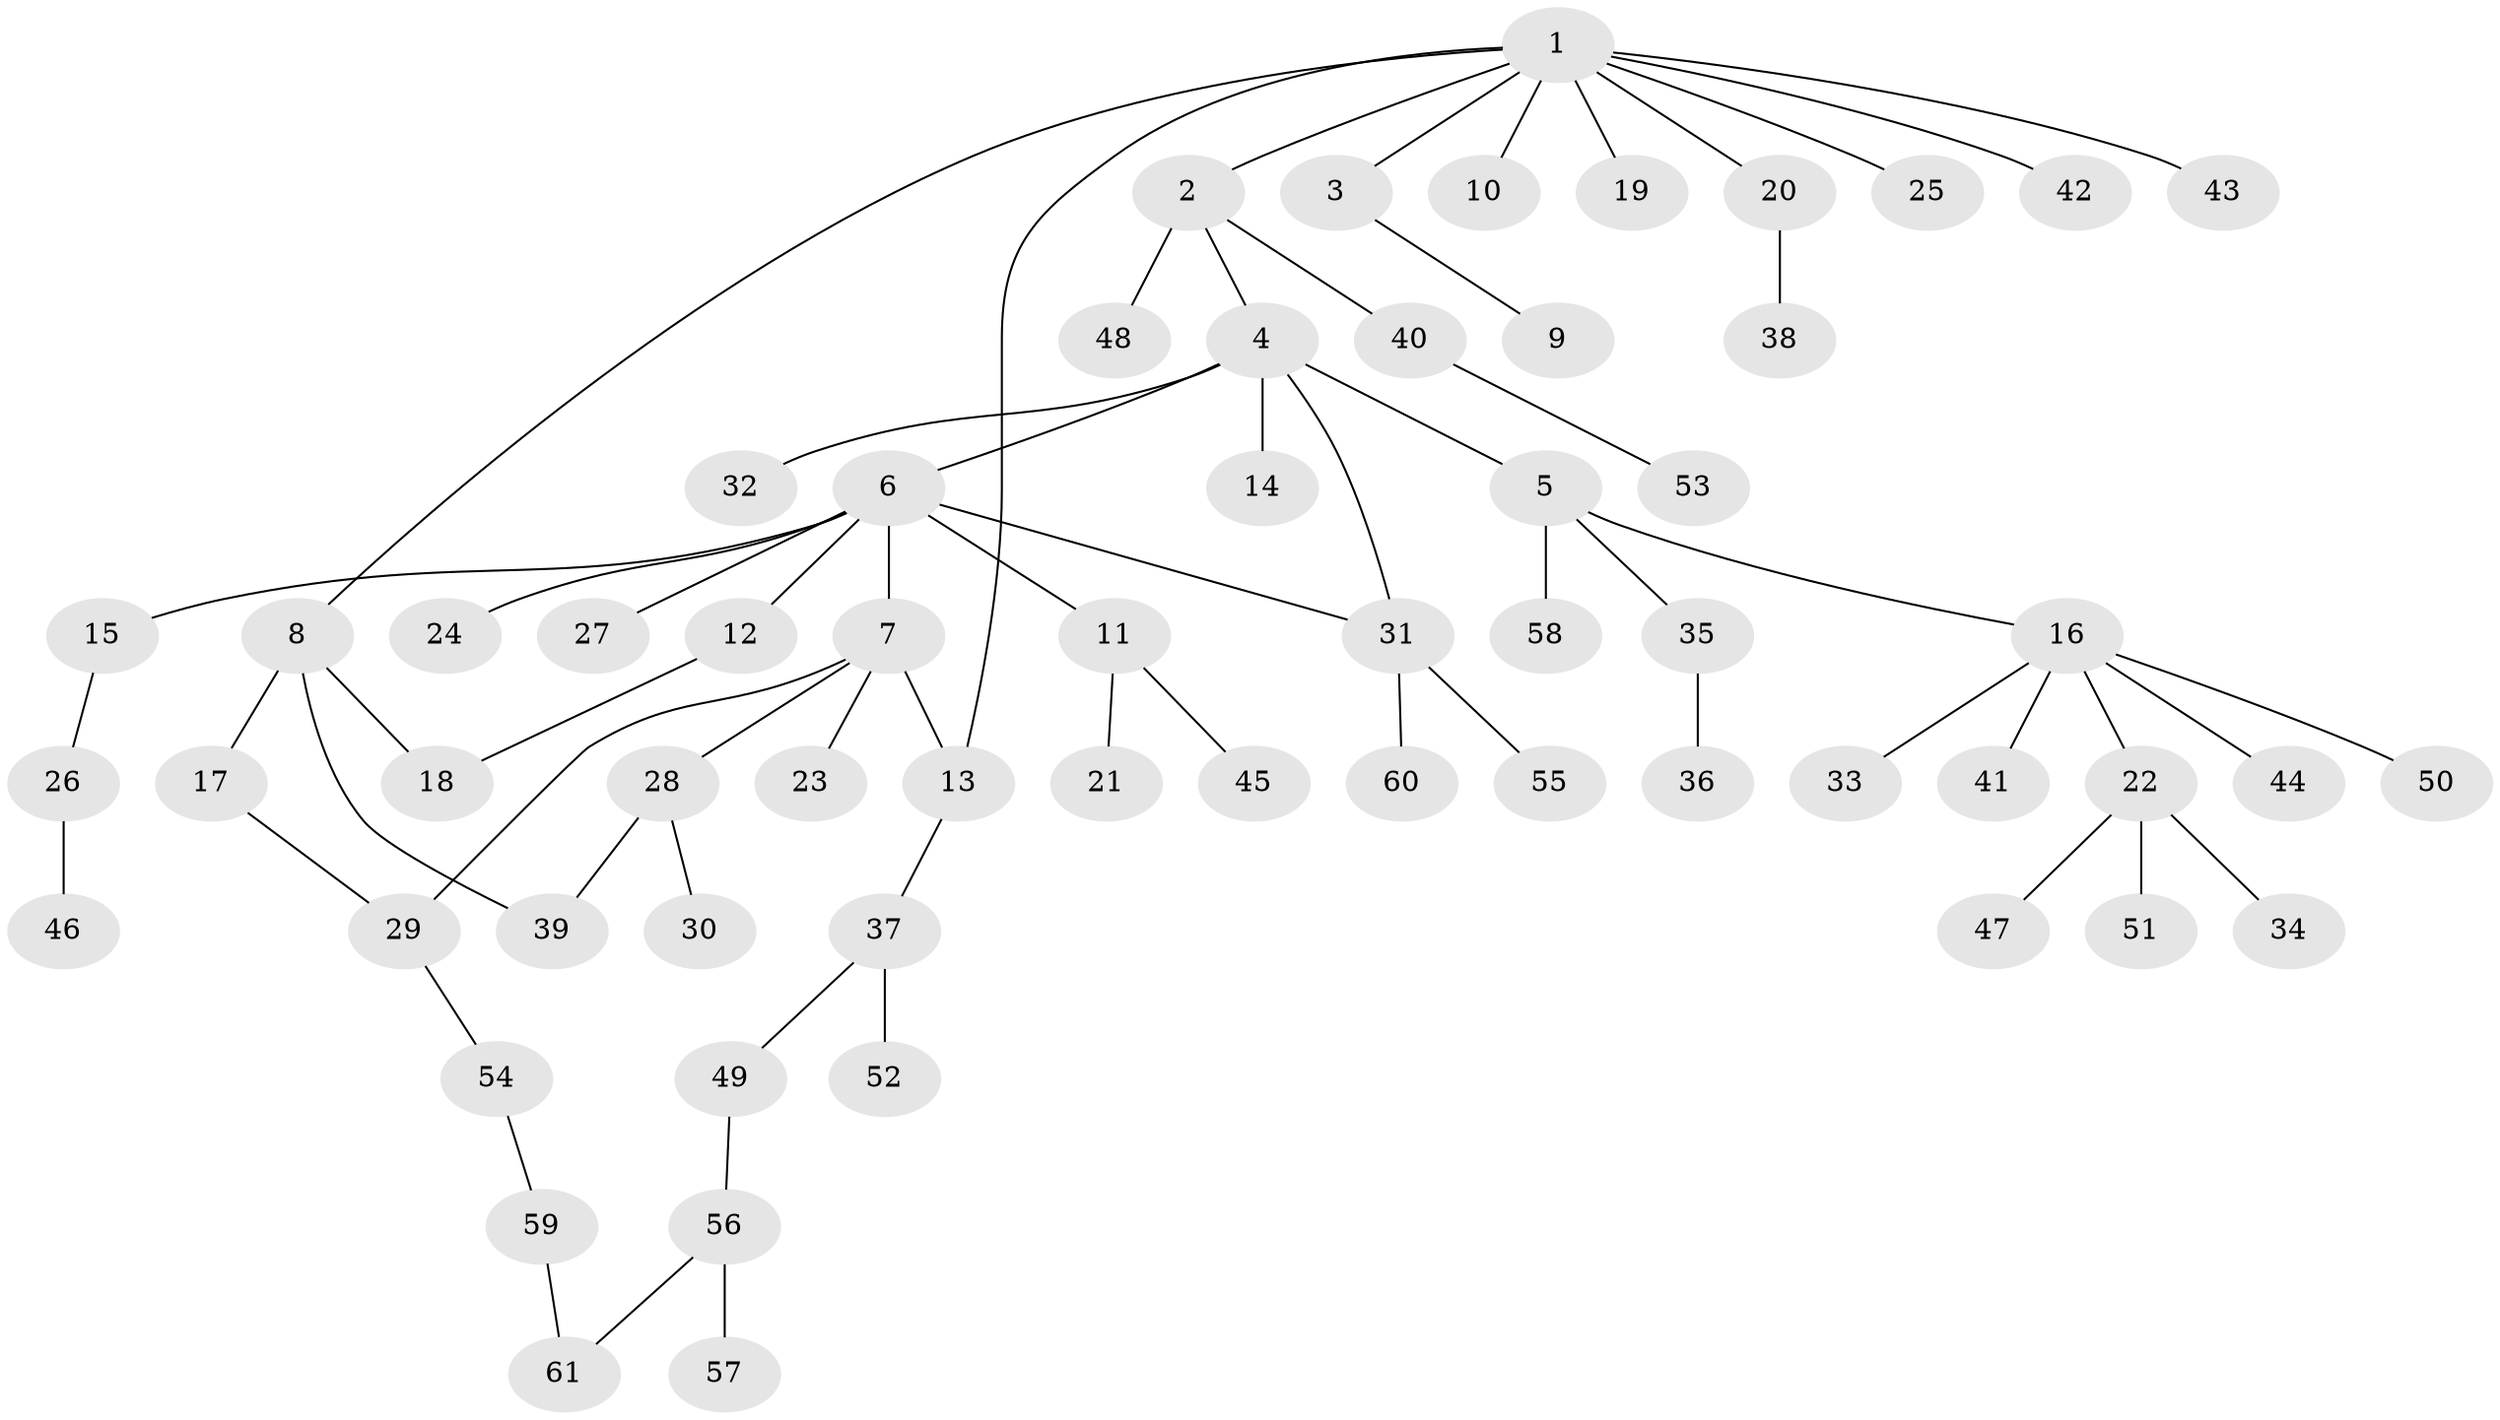 // coarse degree distribution, {9: 0.046511627906976744, 8: 0.046511627906976744, 1: 0.5813953488372093, 3: 0.06976744186046512, 6: 0.023255813953488372, 4: 0.023255813953488372, 2: 0.20930232558139536}
// Generated by graph-tools (version 1.1) at 2025/51/02/27/25 19:51:58]
// undirected, 61 vertices, 66 edges
graph export_dot {
graph [start="1"]
  node [color=gray90,style=filled];
  1;
  2;
  3;
  4;
  5;
  6;
  7;
  8;
  9;
  10;
  11;
  12;
  13;
  14;
  15;
  16;
  17;
  18;
  19;
  20;
  21;
  22;
  23;
  24;
  25;
  26;
  27;
  28;
  29;
  30;
  31;
  32;
  33;
  34;
  35;
  36;
  37;
  38;
  39;
  40;
  41;
  42;
  43;
  44;
  45;
  46;
  47;
  48;
  49;
  50;
  51;
  52;
  53;
  54;
  55;
  56;
  57;
  58;
  59;
  60;
  61;
  1 -- 2;
  1 -- 3;
  1 -- 8;
  1 -- 10;
  1 -- 13;
  1 -- 19;
  1 -- 20;
  1 -- 25;
  1 -- 42;
  1 -- 43;
  2 -- 4;
  2 -- 40;
  2 -- 48;
  3 -- 9;
  4 -- 5;
  4 -- 6;
  4 -- 14;
  4 -- 31;
  4 -- 32;
  5 -- 16;
  5 -- 35;
  5 -- 58;
  6 -- 7;
  6 -- 11;
  6 -- 12;
  6 -- 15;
  6 -- 24;
  6 -- 27;
  6 -- 31;
  7 -- 13;
  7 -- 23;
  7 -- 28;
  7 -- 29;
  8 -- 17;
  8 -- 18;
  8 -- 39;
  11 -- 21;
  11 -- 45;
  12 -- 18;
  13 -- 37;
  15 -- 26;
  16 -- 22;
  16 -- 33;
  16 -- 41;
  16 -- 44;
  16 -- 50;
  17 -- 29;
  20 -- 38;
  22 -- 34;
  22 -- 47;
  22 -- 51;
  26 -- 46;
  28 -- 30;
  28 -- 39;
  29 -- 54;
  31 -- 55;
  31 -- 60;
  35 -- 36;
  37 -- 49;
  37 -- 52;
  40 -- 53;
  49 -- 56;
  54 -- 59;
  56 -- 57;
  56 -- 61;
  59 -- 61;
}
